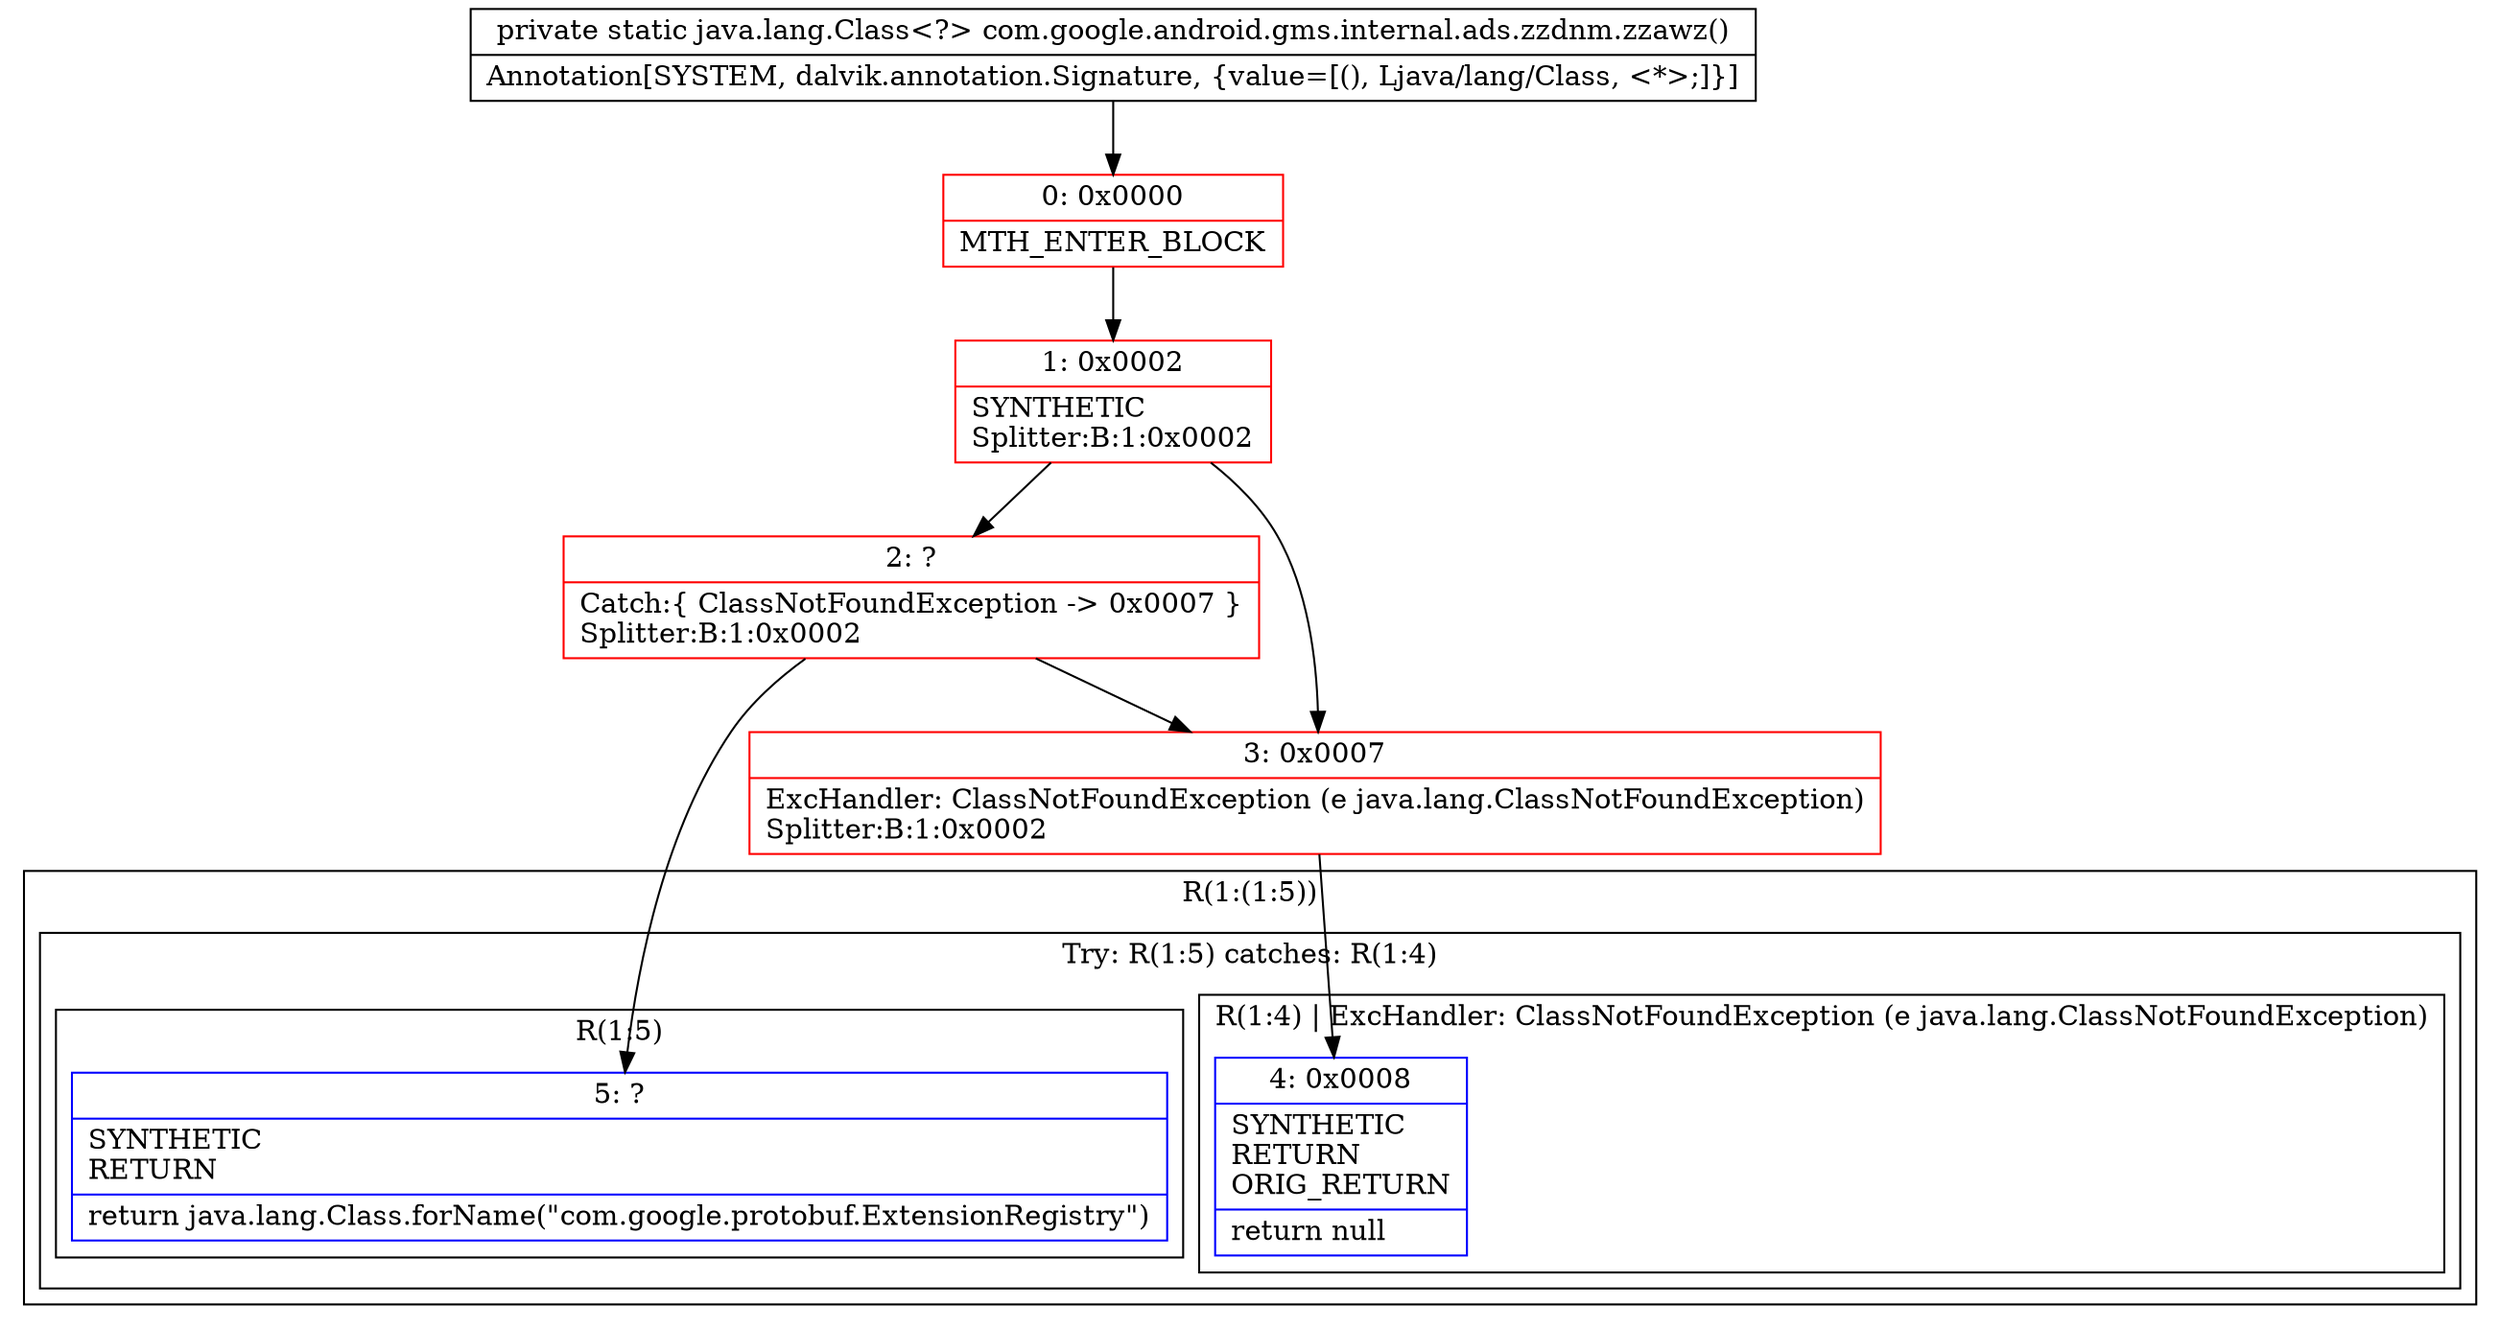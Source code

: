 digraph "CFG forcom.google.android.gms.internal.ads.zzdnm.zzawz()Ljava\/lang\/Class;" {
subgraph cluster_Region_689639282 {
label = "R(1:(1:5))";
node [shape=record,color=blue];
subgraph cluster_TryCatchRegion_2003558043 {
label = "Try: R(1:5) catches: R(1:4)";
node [shape=record,color=blue];
subgraph cluster_Region_1381845840 {
label = "R(1:5)";
node [shape=record,color=blue];
Node_5 [shape=record,label="{5\:\ ?|SYNTHETIC\lRETURN\l|return java.lang.Class.forName(\"com.google.protobuf.ExtensionRegistry\")\l}"];
}
subgraph cluster_Region_1661374999 {
label = "R(1:4) | ExcHandler: ClassNotFoundException (e java.lang.ClassNotFoundException)\l";
node [shape=record,color=blue];
Node_4 [shape=record,label="{4\:\ 0x0008|SYNTHETIC\lRETURN\lORIG_RETURN\l|return null\l}"];
}
}
}
subgraph cluster_Region_1661374999 {
label = "R(1:4) | ExcHandler: ClassNotFoundException (e java.lang.ClassNotFoundException)\l";
node [shape=record,color=blue];
Node_4 [shape=record,label="{4\:\ 0x0008|SYNTHETIC\lRETURN\lORIG_RETURN\l|return null\l}"];
}
Node_0 [shape=record,color=red,label="{0\:\ 0x0000|MTH_ENTER_BLOCK\l}"];
Node_1 [shape=record,color=red,label="{1\:\ 0x0002|SYNTHETIC\lSplitter:B:1:0x0002\l}"];
Node_2 [shape=record,color=red,label="{2\:\ ?|Catch:\{ ClassNotFoundException \-\> 0x0007 \}\lSplitter:B:1:0x0002\l}"];
Node_3 [shape=record,color=red,label="{3\:\ 0x0007|ExcHandler: ClassNotFoundException (e java.lang.ClassNotFoundException)\lSplitter:B:1:0x0002\l}"];
MethodNode[shape=record,label="{private static java.lang.Class\<?\> com.google.android.gms.internal.ads.zzdnm.zzawz()  | Annotation[SYSTEM, dalvik.annotation.Signature, \{value=[(), Ljava\/lang\/Class, \<*\>;]\}]\l}"];
MethodNode -> Node_0;
Node_0 -> Node_1;
Node_1 -> Node_2;
Node_1 -> Node_3;
Node_2 -> Node_3;
Node_2 -> Node_5;
Node_3 -> Node_4;
}


